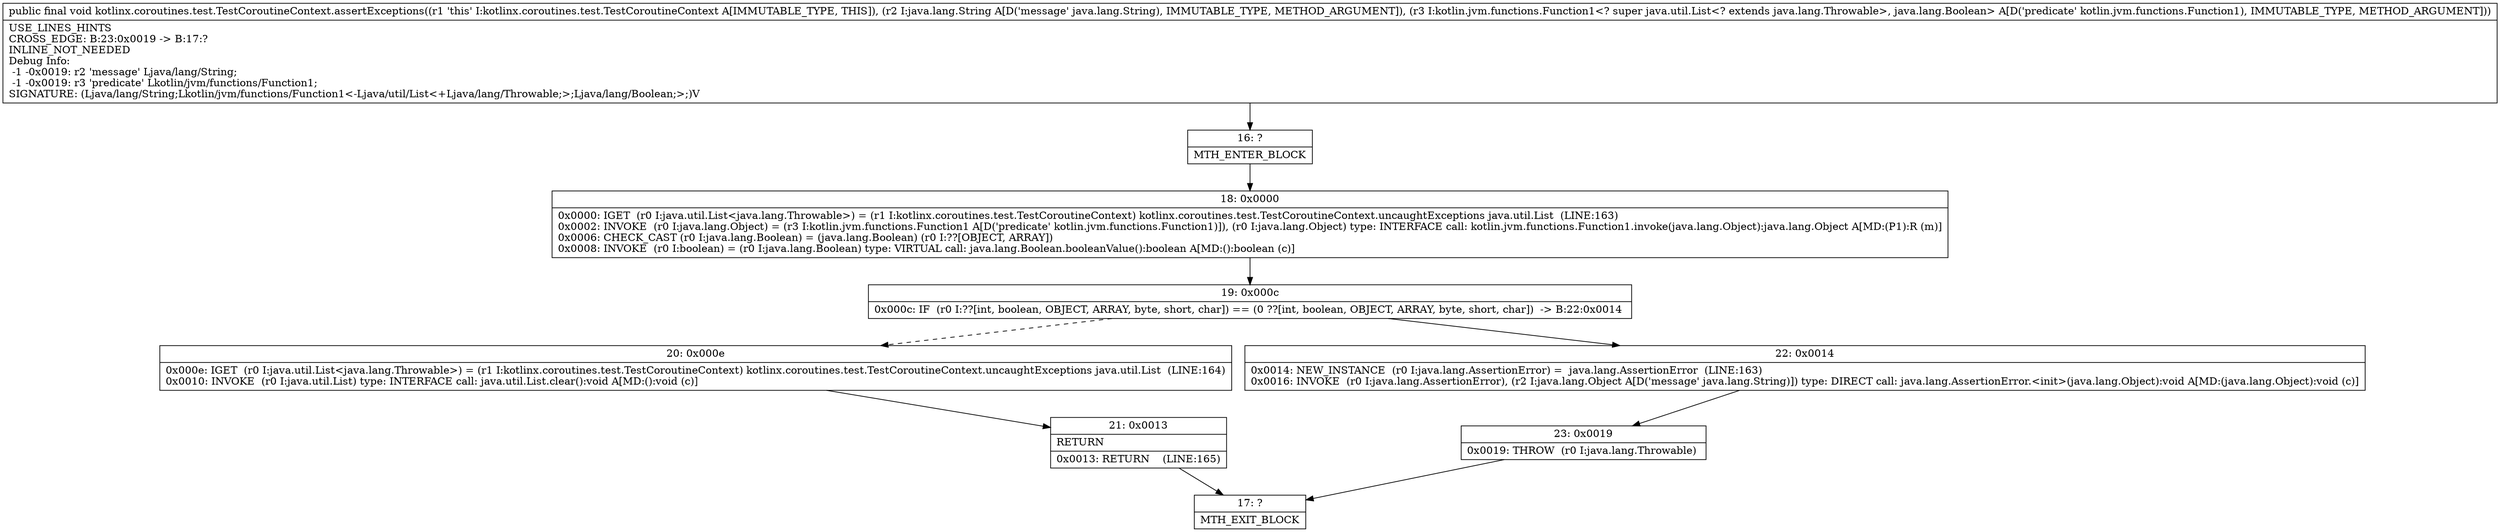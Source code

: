 digraph "CFG forkotlinx.coroutines.test.TestCoroutineContext.assertExceptions(Ljava\/lang\/String;Lkotlin\/jvm\/functions\/Function1;)V" {
Node_16 [shape=record,label="{16\:\ ?|MTH_ENTER_BLOCK\l}"];
Node_18 [shape=record,label="{18\:\ 0x0000|0x0000: IGET  (r0 I:java.util.List\<java.lang.Throwable\>) = (r1 I:kotlinx.coroutines.test.TestCoroutineContext) kotlinx.coroutines.test.TestCoroutineContext.uncaughtExceptions java.util.List  (LINE:163)\l0x0002: INVOKE  (r0 I:java.lang.Object) = (r3 I:kotlin.jvm.functions.Function1 A[D('predicate' kotlin.jvm.functions.Function1)]), (r0 I:java.lang.Object) type: INTERFACE call: kotlin.jvm.functions.Function1.invoke(java.lang.Object):java.lang.Object A[MD:(P1):R (m)]\l0x0006: CHECK_CAST (r0 I:java.lang.Boolean) = (java.lang.Boolean) (r0 I:??[OBJECT, ARRAY]) \l0x0008: INVOKE  (r0 I:boolean) = (r0 I:java.lang.Boolean) type: VIRTUAL call: java.lang.Boolean.booleanValue():boolean A[MD:():boolean (c)]\l}"];
Node_19 [shape=record,label="{19\:\ 0x000c|0x000c: IF  (r0 I:??[int, boolean, OBJECT, ARRAY, byte, short, char]) == (0 ??[int, boolean, OBJECT, ARRAY, byte, short, char])  \-\> B:22:0x0014 \l}"];
Node_20 [shape=record,label="{20\:\ 0x000e|0x000e: IGET  (r0 I:java.util.List\<java.lang.Throwable\>) = (r1 I:kotlinx.coroutines.test.TestCoroutineContext) kotlinx.coroutines.test.TestCoroutineContext.uncaughtExceptions java.util.List  (LINE:164)\l0x0010: INVOKE  (r0 I:java.util.List) type: INTERFACE call: java.util.List.clear():void A[MD:():void (c)]\l}"];
Node_21 [shape=record,label="{21\:\ 0x0013|RETURN\l|0x0013: RETURN    (LINE:165)\l}"];
Node_17 [shape=record,label="{17\:\ ?|MTH_EXIT_BLOCK\l}"];
Node_22 [shape=record,label="{22\:\ 0x0014|0x0014: NEW_INSTANCE  (r0 I:java.lang.AssertionError) =  java.lang.AssertionError  (LINE:163)\l0x0016: INVOKE  (r0 I:java.lang.AssertionError), (r2 I:java.lang.Object A[D('message' java.lang.String)]) type: DIRECT call: java.lang.AssertionError.\<init\>(java.lang.Object):void A[MD:(java.lang.Object):void (c)]\l}"];
Node_23 [shape=record,label="{23\:\ 0x0019|0x0019: THROW  (r0 I:java.lang.Throwable) \l}"];
MethodNode[shape=record,label="{public final void kotlinx.coroutines.test.TestCoroutineContext.assertExceptions((r1 'this' I:kotlinx.coroutines.test.TestCoroutineContext A[IMMUTABLE_TYPE, THIS]), (r2 I:java.lang.String A[D('message' java.lang.String), IMMUTABLE_TYPE, METHOD_ARGUMENT]), (r3 I:kotlin.jvm.functions.Function1\<? super java.util.List\<? extends java.lang.Throwable\>, java.lang.Boolean\> A[D('predicate' kotlin.jvm.functions.Function1), IMMUTABLE_TYPE, METHOD_ARGUMENT]))  | USE_LINES_HINTS\lCROSS_EDGE: B:23:0x0019 \-\> B:17:?\lINLINE_NOT_NEEDED\lDebug Info:\l  \-1 \-0x0019: r2 'message' Ljava\/lang\/String;\l  \-1 \-0x0019: r3 'predicate' Lkotlin\/jvm\/functions\/Function1;\lSIGNATURE: (Ljava\/lang\/String;Lkotlin\/jvm\/functions\/Function1\<\-Ljava\/util\/List\<+Ljava\/lang\/Throwable;\>;Ljava\/lang\/Boolean;\>;)V\l}"];
MethodNode -> Node_16;Node_16 -> Node_18;
Node_18 -> Node_19;
Node_19 -> Node_20[style=dashed];
Node_19 -> Node_22;
Node_20 -> Node_21;
Node_21 -> Node_17;
Node_22 -> Node_23;
Node_23 -> Node_17;
}

